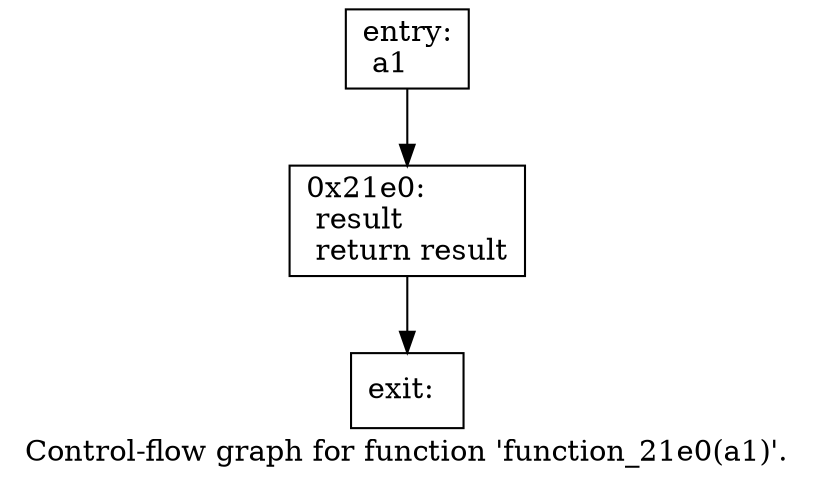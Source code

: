 digraph "Control-flow graph for function 'function_21e0(a1)'." {
  label="Control-flow graph for function 'function_21e0(a1)'.";
  node [shape=record];

  Node07C7D330 [label="{entry:\l  a1\l}"];
  Node07C7D330 -> Node07C7D4E0;
  Node07C7D4E0 [label="{0x21e0:\l  result\l  return result\l}"];
  Node07C7D4E0 -> Node07C7CD00;
  Node07C7CD00 [label="{exit:\l}"];

}

